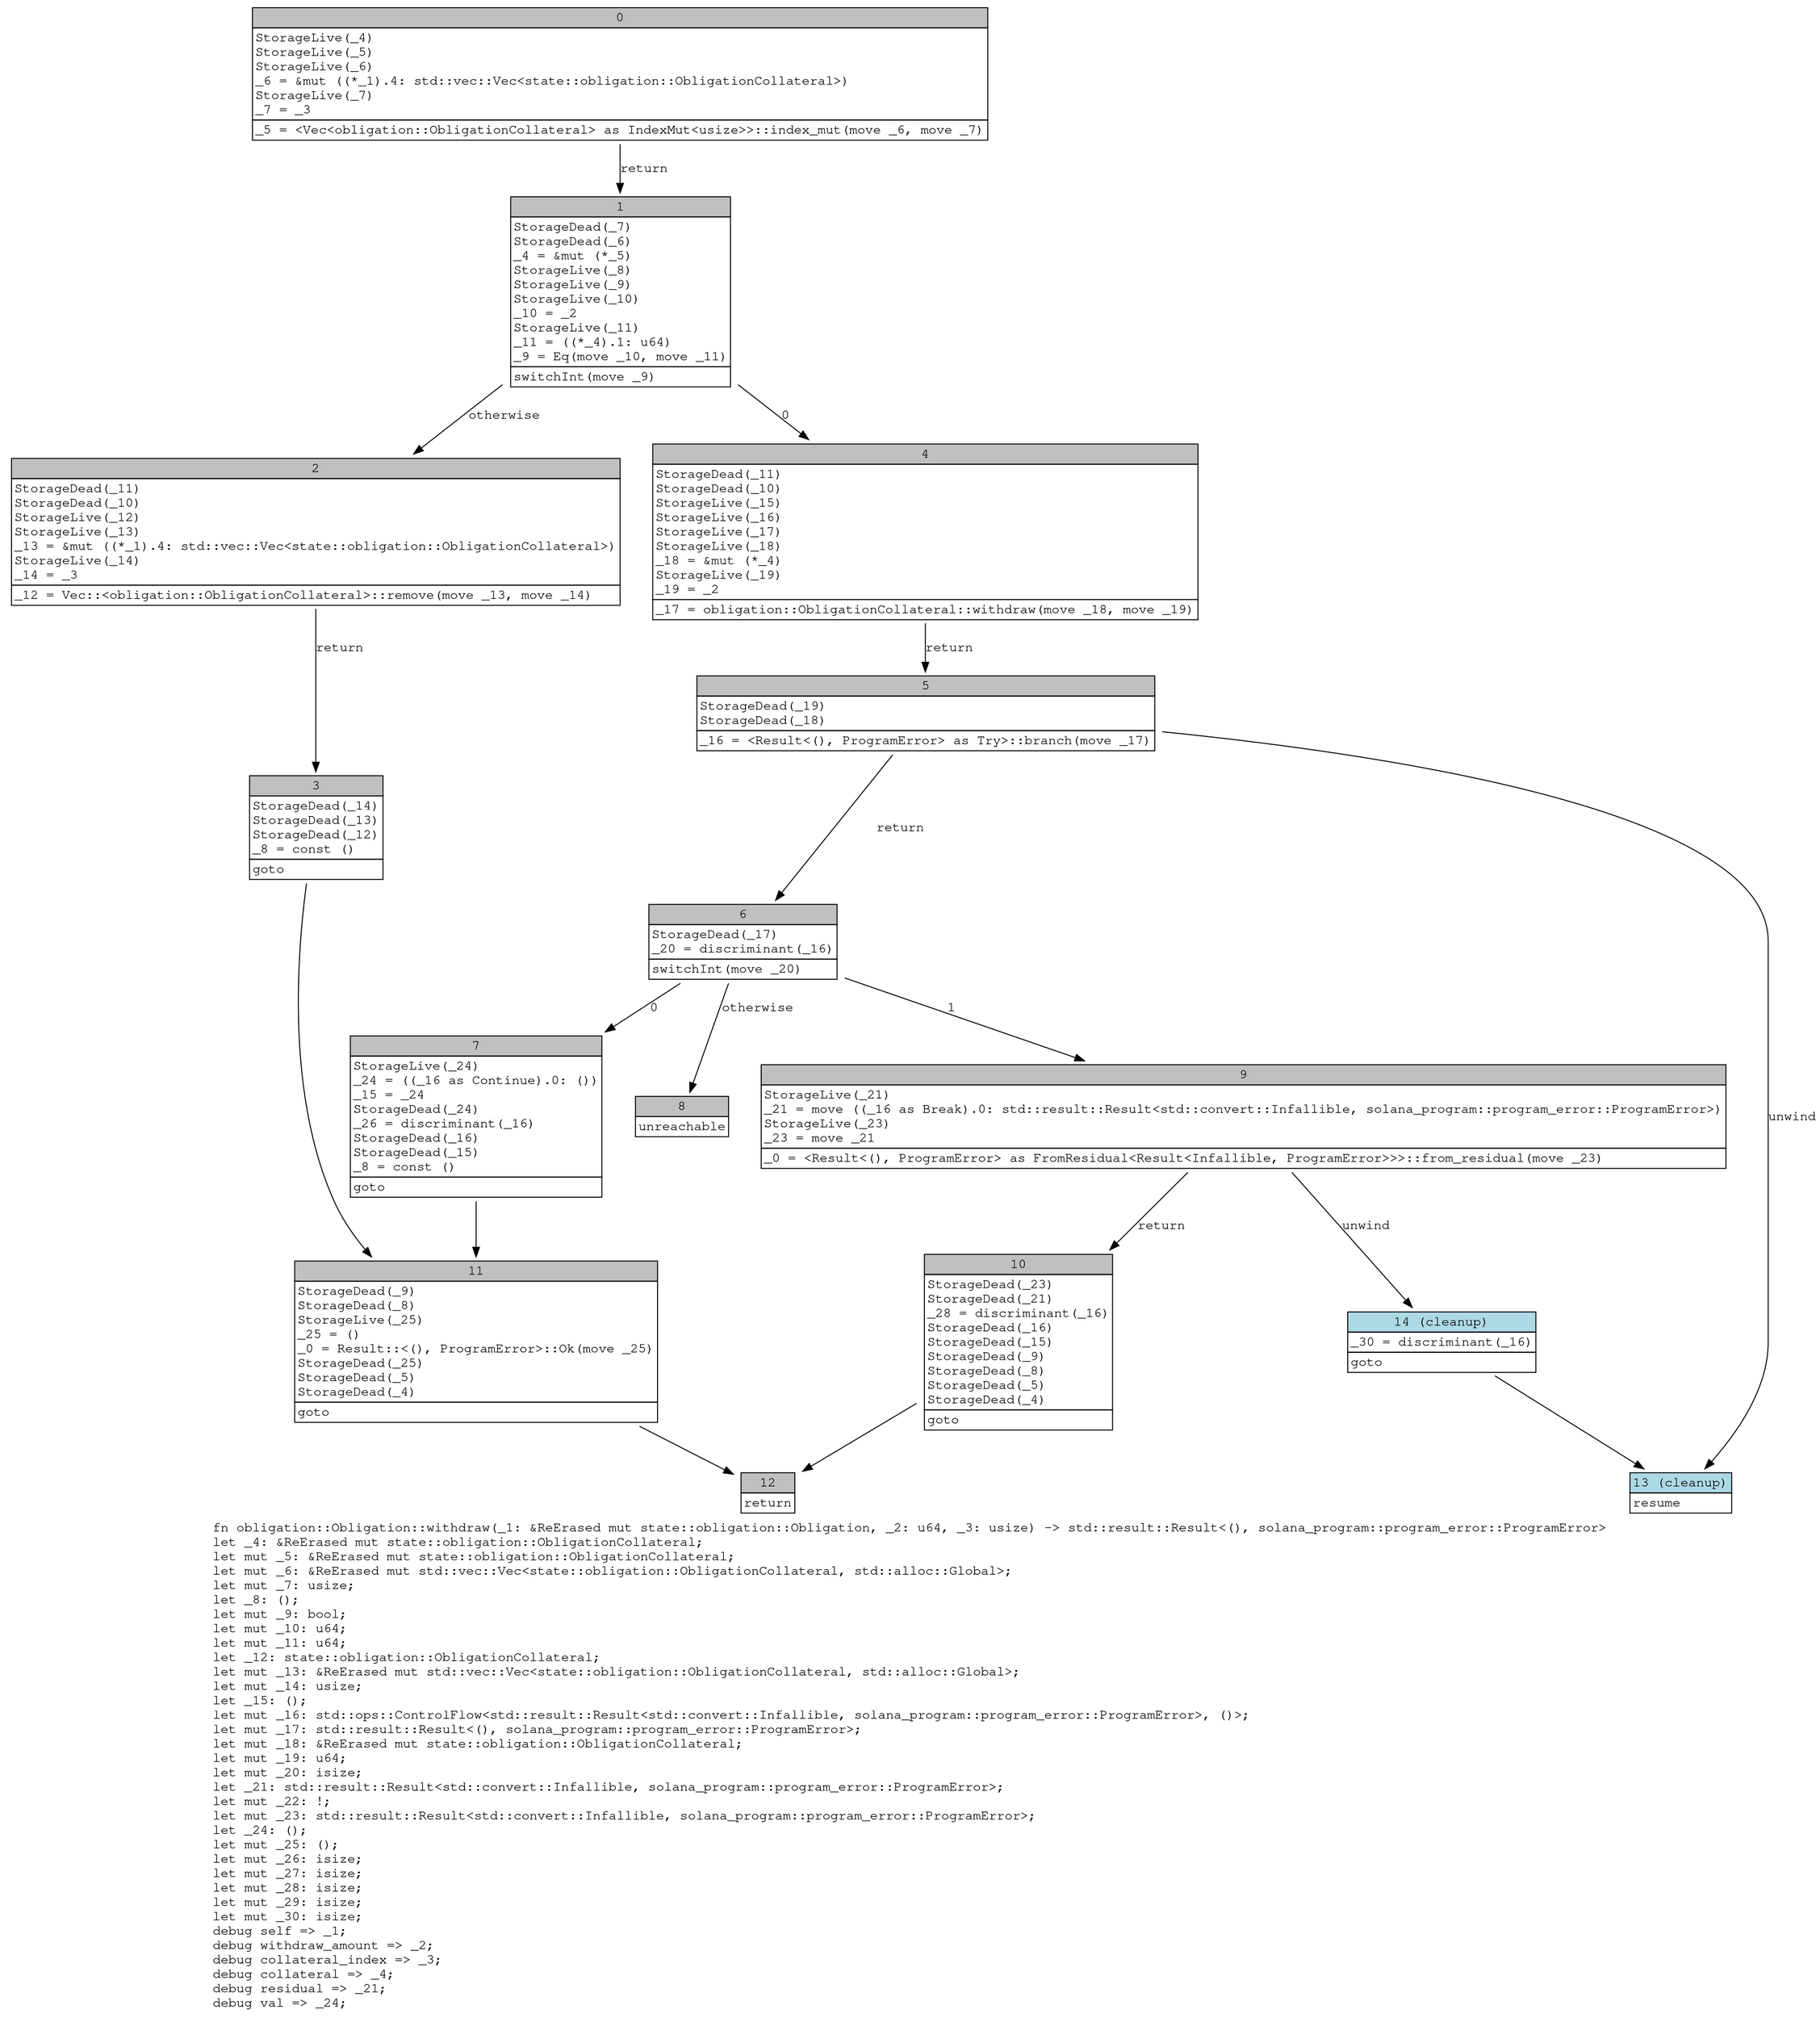 digraph Mir_0_326 {
    graph [fontname="Courier, monospace"];
    node [fontname="Courier, monospace"];
    edge [fontname="Courier, monospace"];
    label=<fn obligation::Obligation::withdraw(_1: &amp;ReErased mut state::obligation::Obligation, _2: u64, _3: usize) -&gt; std::result::Result&lt;(), solana_program::program_error::ProgramError&gt;<br align="left"/>let _4: &amp;ReErased mut state::obligation::ObligationCollateral;<br align="left"/>let mut _5: &amp;ReErased mut state::obligation::ObligationCollateral;<br align="left"/>let mut _6: &amp;ReErased mut std::vec::Vec&lt;state::obligation::ObligationCollateral, std::alloc::Global&gt;;<br align="left"/>let mut _7: usize;<br align="left"/>let _8: ();<br align="left"/>let mut _9: bool;<br align="left"/>let mut _10: u64;<br align="left"/>let mut _11: u64;<br align="left"/>let _12: state::obligation::ObligationCollateral;<br align="left"/>let mut _13: &amp;ReErased mut std::vec::Vec&lt;state::obligation::ObligationCollateral, std::alloc::Global&gt;;<br align="left"/>let mut _14: usize;<br align="left"/>let _15: ();<br align="left"/>let mut _16: std::ops::ControlFlow&lt;std::result::Result&lt;std::convert::Infallible, solana_program::program_error::ProgramError&gt;, ()&gt;;<br align="left"/>let mut _17: std::result::Result&lt;(), solana_program::program_error::ProgramError&gt;;<br align="left"/>let mut _18: &amp;ReErased mut state::obligation::ObligationCollateral;<br align="left"/>let mut _19: u64;<br align="left"/>let mut _20: isize;<br align="left"/>let _21: std::result::Result&lt;std::convert::Infallible, solana_program::program_error::ProgramError&gt;;<br align="left"/>let mut _22: !;<br align="left"/>let mut _23: std::result::Result&lt;std::convert::Infallible, solana_program::program_error::ProgramError&gt;;<br align="left"/>let _24: ();<br align="left"/>let mut _25: ();<br align="left"/>let mut _26: isize;<br align="left"/>let mut _27: isize;<br align="left"/>let mut _28: isize;<br align="left"/>let mut _29: isize;<br align="left"/>let mut _30: isize;<br align="left"/>debug self =&gt; _1;<br align="left"/>debug withdraw_amount =&gt; _2;<br align="left"/>debug collateral_index =&gt; _3;<br align="left"/>debug collateral =&gt; _4;<br align="left"/>debug residual =&gt; _21;<br align="left"/>debug val =&gt; _24;<br align="left"/>>;
    bb0__0_326 [shape="none", label=<<table border="0" cellborder="1" cellspacing="0"><tr><td bgcolor="gray" align="center" colspan="1">0</td></tr><tr><td align="left" balign="left">StorageLive(_4)<br/>StorageLive(_5)<br/>StorageLive(_6)<br/>_6 = &amp;mut ((*_1).4: std::vec::Vec&lt;state::obligation::ObligationCollateral&gt;)<br/>StorageLive(_7)<br/>_7 = _3<br/></td></tr><tr><td align="left">_5 = &lt;Vec&lt;obligation::ObligationCollateral&gt; as IndexMut&lt;usize&gt;&gt;::index_mut(move _6, move _7)</td></tr></table>>];
    bb1__0_326 [shape="none", label=<<table border="0" cellborder="1" cellspacing="0"><tr><td bgcolor="gray" align="center" colspan="1">1</td></tr><tr><td align="left" balign="left">StorageDead(_7)<br/>StorageDead(_6)<br/>_4 = &amp;mut (*_5)<br/>StorageLive(_8)<br/>StorageLive(_9)<br/>StorageLive(_10)<br/>_10 = _2<br/>StorageLive(_11)<br/>_11 = ((*_4).1: u64)<br/>_9 = Eq(move _10, move _11)<br/></td></tr><tr><td align="left">switchInt(move _9)</td></tr></table>>];
    bb2__0_326 [shape="none", label=<<table border="0" cellborder="1" cellspacing="0"><tr><td bgcolor="gray" align="center" colspan="1">2</td></tr><tr><td align="left" balign="left">StorageDead(_11)<br/>StorageDead(_10)<br/>StorageLive(_12)<br/>StorageLive(_13)<br/>_13 = &amp;mut ((*_1).4: std::vec::Vec&lt;state::obligation::ObligationCollateral&gt;)<br/>StorageLive(_14)<br/>_14 = _3<br/></td></tr><tr><td align="left">_12 = Vec::&lt;obligation::ObligationCollateral&gt;::remove(move _13, move _14)</td></tr></table>>];
    bb3__0_326 [shape="none", label=<<table border="0" cellborder="1" cellspacing="0"><tr><td bgcolor="gray" align="center" colspan="1">3</td></tr><tr><td align="left" balign="left">StorageDead(_14)<br/>StorageDead(_13)<br/>StorageDead(_12)<br/>_8 = const ()<br/></td></tr><tr><td align="left">goto</td></tr></table>>];
    bb4__0_326 [shape="none", label=<<table border="0" cellborder="1" cellspacing="0"><tr><td bgcolor="gray" align="center" colspan="1">4</td></tr><tr><td align="left" balign="left">StorageDead(_11)<br/>StorageDead(_10)<br/>StorageLive(_15)<br/>StorageLive(_16)<br/>StorageLive(_17)<br/>StorageLive(_18)<br/>_18 = &amp;mut (*_4)<br/>StorageLive(_19)<br/>_19 = _2<br/></td></tr><tr><td align="left">_17 = obligation::ObligationCollateral::withdraw(move _18, move _19)</td></tr></table>>];
    bb5__0_326 [shape="none", label=<<table border="0" cellborder="1" cellspacing="0"><tr><td bgcolor="gray" align="center" colspan="1">5</td></tr><tr><td align="left" balign="left">StorageDead(_19)<br/>StorageDead(_18)<br/></td></tr><tr><td align="left">_16 = &lt;Result&lt;(), ProgramError&gt; as Try&gt;::branch(move _17)</td></tr></table>>];
    bb6__0_326 [shape="none", label=<<table border="0" cellborder="1" cellspacing="0"><tr><td bgcolor="gray" align="center" colspan="1">6</td></tr><tr><td align="left" balign="left">StorageDead(_17)<br/>_20 = discriminant(_16)<br/></td></tr><tr><td align="left">switchInt(move _20)</td></tr></table>>];
    bb7__0_326 [shape="none", label=<<table border="0" cellborder="1" cellspacing="0"><tr><td bgcolor="gray" align="center" colspan="1">7</td></tr><tr><td align="left" balign="left">StorageLive(_24)<br/>_24 = ((_16 as Continue).0: ())<br/>_15 = _24<br/>StorageDead(_24)<br/>_26 = discriminant(_16)<br/>StorageDead(_16)<br/>StorageDead(_15)<br/>_8 = const ()<br/></td></tr><tr><td align="left">goto</td></tr></table>>];
    bb8__0_326 [shape="none", label=<<table border="0" cellborder="1" cellspacing="0"><tr><td bgcolor="gray" align="center" colspan="1">8</td></tr><tr><td align="left">unreachable</td></tr></table>>];
    bb9__0_326 [shape="none", label=<<table border="0" cellborder="1" cellspacing="0"><tr><td bgcolor="gray" align="center" colspan="1">9</td></tr><tr><td align="left" balign="left">StorageLive(_21)<br/>_21 = move ((_16 as Break).0: std::result::Result&lt;std::convert::Infallible, solana_program::program_error::ProgramError&gt;)<br/>StorageLive(_23)<br/>_23 = move _21<br/></td></tr><tr><td align="left">_0 = &lt;Result&lt;(), ProgramError&gt; as FromResidual&lt;Result&lt;Infallible, ProgramError&gt;&gt;&gt;::from_residual(move _23)</td></tr></table>>];
    bb10__0_326 [shape="none", label=<<table border="0" cellborder="1" cellspacing="0"><tr><td bgcolor="gray" align="center" colspan="1">10</td></tr><tr><td align="left" balign="left">StorageDead(_23)<br/>StorageDead(_21)<br/>_28 = discriminant(_16)<br/>StorageDead(_16)<br/>StorageDead(_15)<br/>StorageDead(_9)<br/>StorageDead(_8)<br/>StorageDead(_5)<br/>StorageDead(_4)<br/></td></tr><tr><td align="left">goto</td></tr></table>>];
    bb11__0_326 [shape="none", label=<<table border="0" cellborder="1" cellspacing="0"><tr><td bgcolor="gray" align="center" colspan="1">11</td></tr><tr><td align="left" balign="left">StorageDead(_9)<br/>StorageDead(_8)<br/>StorageLive(_25)<br/>_25 = ()<br/>_0 = Result::&lt;(), ProgramError&gt;::Ok(move _25)<br/>StorageDead(_25)<br/>StorageDead(_5)<br/>StorageDead(_4)<br/></td></tr><tr><td align="left">goto</td></tr></table>>];
    bb12__0_326 [shape="none", label=<<table border="0" cellborder="1" cellspacing="0"><tr><td bgcolor="gray" align="center" colspan="1">12</td></tr><tr><td align="left">return</td></tr></table>>];
    bb13__0_326 [shape="none", label=<<table border="0" cellborder="1" cellspacing="0"><tr><td bgcolor="lightblue" align="center" colspan="1">13 (cleanup)</td></tr><tr><td align="left">resume</td></tr></table>>];
    bb14__0_326 [shape="none", label=<<table border="0" cellborder="1" cellspacing="0"><tr><td bgcolor="lightblue" align="center" colspan="1">14 (cleanup)</td></tr><tr><td align="left" balign="left">_30 = discriminant(_16)<br/></td></tr><tr><td align="left">goto</td></tr></table>>];
    bb0__0_326 -> bb1__0_326 [label="return"];
    bb1__0_326 -> bb4__0_326 [label="0"];
    bb1__0_326 -> bb2__0_326 [label="otherwise"];
    bb2__0_326 -> bb3__0_326 [label="return"];
    bb3__0_326 -> bb11__0_326 [label=""];
    bb4__0_326 -> bb5__0_326 [label="return"];
    bb5__0_326 -> bb6__0_326 [label="return"];
    bb5__0_326 -> bb13__0_326 [label="unwind"];
    bb6__0_326 -> bb7__0_326 [label="0"];
    bb6__0_326 -> bb9__0_326 [label="1"];
    bb6__0_326 -> bb8__0_326 [label="otherwise"];
    bb7__0_326 -> bb11__0_326 [label=""];
    bb9__0_326 -> bb10__0_326 [label="return"];
    bb9__0_326 -> bb14__0_326 [label="unwind"];
    bb10__0_326 -> bb12__0_326 [label=""];
    bb11__0_326 -> bb12__0_326 [label=""];
    bb14__0_326 -> bb13__0_326 [label=""];
}
